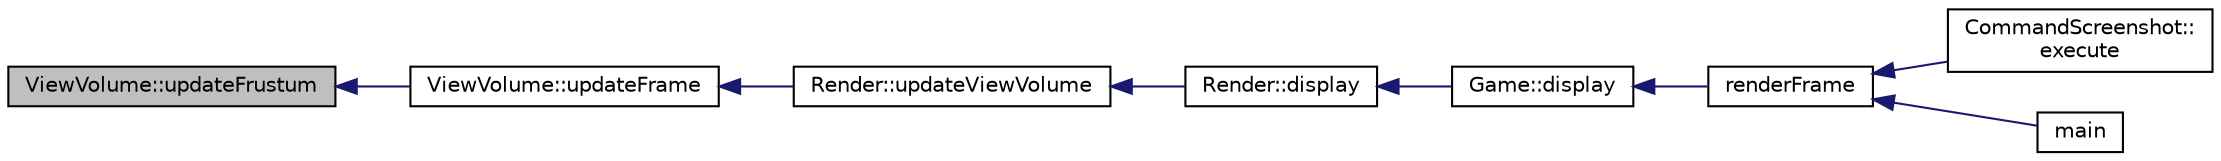 digraph "ViewVolume::updateFrustum"
{
 // INTERACTIVE_SVG=YES
  edge [fontname="Helvetica",fontsize="10",labelfontname="Helvetica",labelfontsize="10"];
  node [fontname="Helvetica",fontsize="10",shape=record];
  rankdir="LR";
  Node1 [label="ViewVolume::updateFrustum",height=0.2,width=0.4,color="black", fillcolor="grey75", style="filled" fontcolor="black"];
  Node1 -> Node2 [dir="back",color="midnightblue",fontsize="10",style="solid",fontname="Helvetica"];
  Node2 [label="ViewVolume::updateFrame",height=0.2,width=0.4,color="black", fillcolor="white", style="filled",URL="$class_view_volume.html#ac0760eed60360f791078cc6b57343afb",tooltip="Updates view volume for this frame. "];
  Node2 -> Node3 [dir="back",color="midnightblue",fontsize="10",style="solid",fontname="Helvetica"];
  Node3 [label="Render::updateViewVolume",height=0.2,width=0.4,color="black", fillcolor="white", style="filled",URL="$class_render.html#a3cee96657b2d590cc392c7b4f48d96c4",tooltip="Updates View Volume. Call once per render frame. "];
  Node3 -> Node4 [dir="back",color="midnightblue",fontsize="10",style="solid",fontname="Helvetica"];
  Node4 [label="Render::display",height=0.2,width=0.4,color="black", fillcolor="white", style="filled",URL="$class_render.html#ab7facb0873c6f266b8849c5ce6f223da",tooltip="Renders a single game frame. "];
  Node4 -> Node5 [dir="back",color="midnightblue",fontsize="10",style="solid",fontname="Helvetica"];
  Node5 [label="Game::display",height=0.2,width=0.4,color="black", fillcolor="white", style="filled",URL="$class_game.html#a4d0223a84926cbabea95ed7e0392690a"];
  Node5 -> Node6 [dir="back",color="midnightblue",fontsize="10",style="solid",fontname="Helvetica"];
  Node6 [label="renderFrame",height=0.2,width=0.4,color="black", fillcolor="white", style="filled",URL="$main_8cpp.html#a00df6d86f86c2004b5c421980456d3f7"];
  Node6 -> Node7 [dir="back",color="midnightblue",fontsize="10",style="solid",fontname="Helvetica"];
  Node7 [label="CommandScreenshot::\lexecute",height=0.2,width=0.4,color="black", fillcolor="white", style="filled",URL="$class_command_screenshot.html#aea047cbfc0c1bdfc8d72d1633070bbdf"];
  Node6 -> Node8 [dir="back",color="midnightblue",fontsize="10",style="solid",fontname="Helvetica"];
  Node8 [label="main",height=0.2,width=0.4,color="black", fillcolor="white", style="filled",URL="$main_8cpp.html#a0ddf1224851353fc92bfbff6f499fa97"];
}
